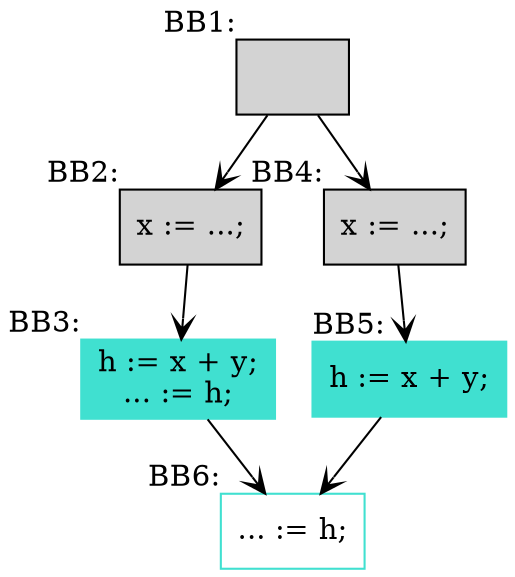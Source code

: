 digraph G {
	node[shape=box;];
	edge[arrowhead=open;];

	BB1 [label=""; xlabel="BB1:"; style=filled;];
	BB2 [label="x := ...;\n"; xlabel="BB2:"; style=filled;];
	BB3 [label="h := x + y;\n... := h;\n"; xlabel="BB3:"; color=Turquoise; style=filled;];
	BB4 [label="x := ...;\n"; xlabel="BB4:"; style=filled;];
	BB5 [label="h := x + y;\n"; xlabel="BB5:"; color=Turquoise; style=filled;];
	BB6 [label="... := h;\n"; xlabel="BB6:"; color=Turquoise;];

	BB1->BB2;
	BB1->BB4;
	BB2->BB3;
	BB3->BB6;
	BB4->BB5;
	BB5->BB6;
}
